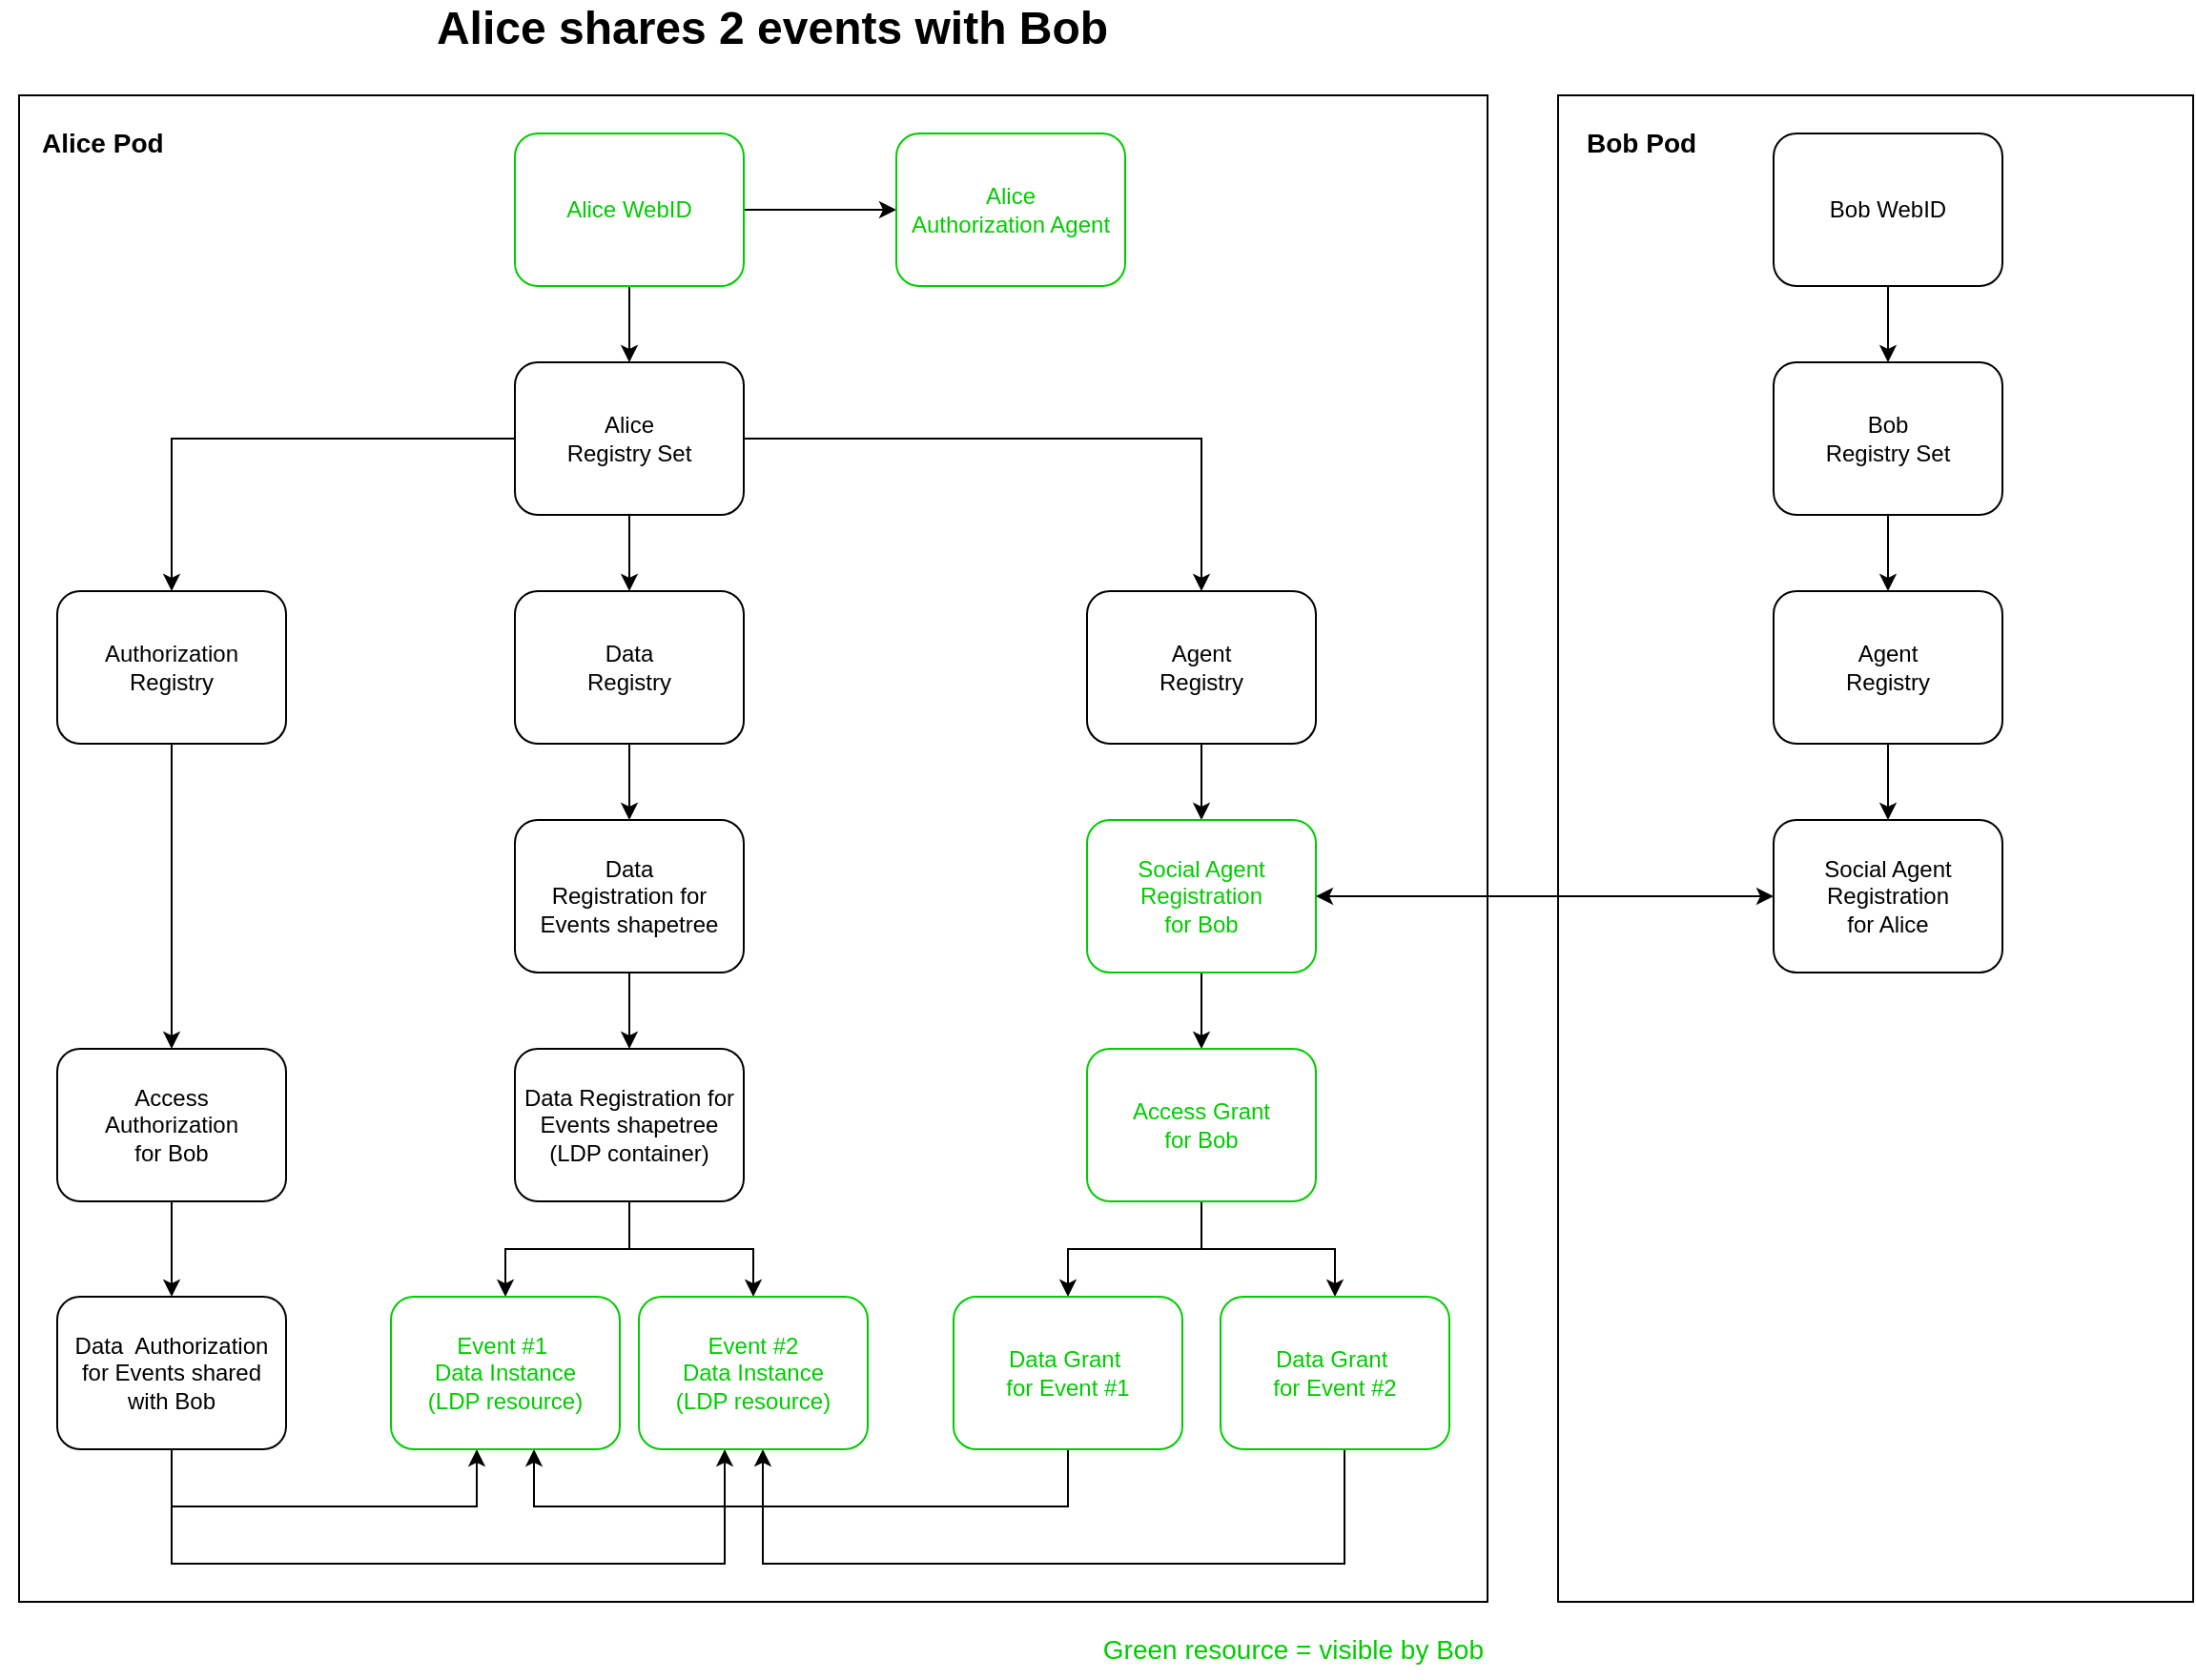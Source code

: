 <mxfile version="24.9.3">
  <diagram id="C5RBs43oDa-KdzZeNtuy" name="Page-1">
    <mxGraphModel dx="2049" dy="990" grid="1" gridSize="10" guides="1" tooltips="1" connect="1" arrows="1" fold="1" page="1" pageScale="1" pageWidth="827" pageHeight="1169" math="0" shadow="0">
      <root>
        <mxCell id="WIyWlLk6GJQsqaUBKTNV-0" />
        <mxCell id="WIyWlLk6GJQsqaUBKTNV-1" parent="WIyWlLk6GJQsqaUBKTNV-0" />
        <mxCell id="qDYdRChtb0Kntr4lQntc-50" value="" style="rounded=0;whiteSpace=wrap;html=1;" vertex="1" parent="WIyWlLk6GJQsqaUBKTNV-1">
          <mxGeometry x="827" y="70" width="333" height="790" as="geometry" />
        </mxCell>
        <mxCell id="qDYdRChtb0Kntr4lQntc-46" value="" style="rounded=0;whiteSpace=wrap;html=1;" vertex="1" parent="WIyWlLk6GJQsqaUBKTNV-1">
          <mxGeometry x="20" y="70" width="770" height="790" as="geometry" />
        </mxCell>
        <mxCell id="qDYdRChtb0Kntr4lQntc-13" style="edgeStyle=orthogonalEdgeStyle;rounded=0;orthogonalLoop=1;jettySize=auto;html=1;" edge="1" parent="WIyWlLk6GJQsqaUBKTNV-1" source="qDYdRChtb0Kntr4lQntc-0" target="qDYdRChtb0Kntr4lQntc-2">
          <mxGeometry relative="1" as="geometry" />
        </mxCell>
        <mxCell id="qDYdRChtb0Kntr4lQntc-37" style="edgeStyle=orthogonalEdgeStyle;rounded=0;orthogonalLoop=1;jettySize=auto;html=1;" edge="1" parent="WIyWlLk6GJQsqaUBKTNV-1" source="qDYdRChtb0Kntr4lQntc-0" target="qDYdRChtb0Kntr4lQntc-1">
          <mxGeometry relative="1" as="geometry" />
        </mxCell>
        <mxCell id="qDYdRChtb0Kntr4lQntc-38" style="edgeStyle=orthogonalEdgeStyle;rounded=0;orthogonalLoop=1;jettySize=auto;html=1;" edge="1" parent="WIyWlLk6GJQsqaUBKTNV-1" source="qDYdRChtb0Kntr4lQntc-0" target="qDYdRChtb0Kntr4lQntc-3">
          <mxGeometry relative="1" as="geometry" />
        </mxCell>
        <mxCell id="qDYdRChtb0Kntr4lQntc-0" value="Alice&lt;br&gt;Registry Set" style="rounded=1;whiteSpace=wrap;html=1;" vertex="1" parent="WIyWlLk6GJQsqaUBKTNV-1">
          <mxGeometry x="280" y="210" width="120" height="80" as="geometry" />
        </mxCell>
        <mxCell id="qDYdRChtb0Kntr4lQntc-18" value="" style="edgeStyle=orthogonalEdgeStyle;rounded=0;orthogonalLoop=1;jettySize=auto;html=1;" edge="1" parent="WIyWlLk6GJQsqaUBKTNV-1" source="qDYdRChtb0Kntr4lQntc-1" target="qDYdRChtb0Kntr4lQntc-6">
          <mxGeometry relative="1" as="geometry" />
        </mxCell>
        <mxCell id="qDYdRChtb0Kntr4lQntc-1" value="Agent&lt;br&gt;Registry" style="rounded=1;whiteSpace=wrap;html=1;fontColor=#000000;" vertex="1" parent="WIyWlLk6GJQsqaUBKTNV-1">
          <mxGeometry x="580" y="330" width="120" height="80" as="geometry" />
        </mxCell>
        <mxCell id="qDYdRChtb0Kntr4lQntc-14" value="" style="edgeStyle=orthogonalEdgeStyle;rounded=0;orthogonalLoop=1;jettySize=auto;html=1;" edge="1" parent="WIyWlLk6GJQsqaUBKTNV-1" source="qDYdRChtb0Kntr4lQntc-2" target="qDYdRChtb0Kntr4lQntc-4">
          <mxGeometry relative="1" as="geometry" />
        </mxCell>
        <mxCell id="qDYdRChtb0Kntr4lQntc-2" value="Data&lt;br&gt;Registry" style="rounded=1;whiteSpace=wrap;html=1;" vertex="1" parent="WIyWlLk6GJQsqaUBKTNV-1">
          <mxGeometry x="280" y="330" width="120" height="80" as="geometry" />
        </mxCell>
        <mxCell id="qDYdRChtb0Kntr4lQntc-32" style="edgeStyle=orthogonalEdgeStyle;rounded=0;orthogonalLoop=1;jettySize=auto;html=1;" edge="1" parent="WIyWlLk6GJQsqaUBKTNV-1" source="qDYdRChtb0Kntr4lQntc-3" target="qDYdRChtb0Kntr4lQntc-21">
          <mxGeometry relative="1" as="geometry" />
        </mxCell>
        <mxCell id="qDYdRChtb0Kntr4lQntc-3" value="Authorization&lt;br&gt;Registry" style="rounded=1;whiteSpace=wrap;html=1;" vertex="1" parent="WIyWlLk6GJQsqaUBKTNV-1">
          <mxGeometry x="40" y="330" width="120" height="80" as="geometry" />
        </mxCell>
        <mxCell id="qDYdRChtb0Kntr4lQntc-15" value="" style="edgeStyle=orthogonalEdgeStyle;rounded=0;orthogonalLoop=1;jettySize=auto;html=1;" edge="1" parent="WIyWlLk6GJQsqaUBKTNV-1" source="qDYdRChtb0Kntr4lQntc-4" target="qDYdRChtb0Kntr4lQntc-5">
          <mxGeometry relative="1" as="geometry" />
        </mxCell>
        <mxCell id="qDYdRChtb0Kntr4lQntc-4" value="Data&lt;br&gt;Registration for Events shapetree" style="rounded=1;whiteSpace=wrap;html=1;" vertex="1" parent="WIyWlLk6GJQsqaUBKTNV-1">
          <mxGeometry x="280" y="450" width="120" height="80" as="geometry" />
        </mxCell>
        <mxCell id="qDYdRChtb0Kntr4lQntc-26" style="edgeStyle=orthogonalEdgeStyle;rounded=0;orthogonalLoop=1;jettySize=auto;html=1;" edge="1" parent="WIyWlLk6GJQsqaUBKTNV-1" source="qDYdRChtb0Kntr4lQntc-5" target="qDYdRChtb0Kntr4lQntc-25">
          <mxGeometry relative="1" as="geometry" />
        </mxCell>
        <mxCell id="qDYdRChtb0Kntr4lQntc-27" style="edgeStyle=orthogonalEdgeStyle;rounded=0;orthogonalLoop=1;jettySize=auto;html=1;" edge="1" parent="WIyWlLk6GJQsqaUBKTNV-1" source="qDYdRChtb0Kntr4lQntc-5" target="qDYdRChtb0Kntr4lQntc-24">
          <mxGeometry relative="1" as="geometry" />
        </mxCell>
        <mxCell id="qDYdRChtb0Kntr4lQntc-5" value="Data Registration for Events shapetree&lt;br&gt;(LDP container)" style="rounded=1;whiteSpace=wrap;html=1;" vertex="1" parent="WIyWlLk6GJQsqaUBKTNV-1">
          <mxGeometry x="280" y="570" width="120" height="80" as="geometry" />
        </mxCell>
        <mxCell id="qDYdRChtb0Kntr4lQntc-19" value="" style="edgeStyle=orthogonalEdgeStyle;rounded=0;orthogonalLoop=1;jettySize=auto;html=1;" edge="1" parent="WIyWlLk6GJQsqaUBKTNV-1" source="qDYdRChtb0Kntr4lQntc-6" target="qDYdRChtb0Kntr4lQntc-7">
          <mxGeometry relative="1" as="geometry" />
        </mxCell>
        <mxCell id="qDYdRChtb0Kntr4lQntc-6" value="Social Agent Registration&lt;br&gt;for Bob" style="rounded=1;whiteSpace=wrap;html=1;strokeColor=#00CC00;fontColor=#00CC00;" vertex="1" parent="WIyWlLk6GJQsqaUBKTNV-1">
          <mxGeometry x="580" y="450" width="120" height="80" as="geometry" />
        </mxCell>
        <mxCell id="qDYdRChtb0Kntr4lQntc-10" style="edgeStyle=orthogonalEdgeStyle;rounded=0;orthogonalLoop=1;jettySize=auto;html=1;" edge="1" parent="WIyWlLk6GJQsqaUBKTNV-1" source="qDYdRChtb0Kntr4lQntc-7" target="qDYdRChtb0Kntr4lQntc-8">
          <mxGeometry relative="1" as="geometry" />
        </mxCell>
        <mxCell id="qDYdRChtb0Kntr4lQntc-20" style="edgeStyle=orthogonalEdgeStyle;rounded=0;orthogonalLoop=1;jettySize=auto;html=1;" edge="1" parent="WIyWlLk6GJQsqaUBKTNV-1" source="qDYdRChtb0Kntr4lQntc-7" target="qDYdRChtb0Kntr4lQntc-9">
          <mxGeometry relative="1" as="geometry" />
        </mxCell>
        <mxCell id="qDYdRChtb0Kntr4lQntc-7" value="Access Grant&lt;br&gt;for Bob" style="rounded=1;whiteSpace=wrap;html=1;strokeColor=#00CC00;fontColor=#00CC00;" vertex="1" parent="WIyWlLk6GJQsqaUBKTNV-1">
          <mxGeometry x="580" y="570" width="120" height="80" as="geometry" />
        </mxCell>
        <mxCell id="qDYdRChtb0Kntr4lQntc-33" style="edgeStyle=orthogonalEdgeStyle;rounded=0;orthogonalLoop=1;jettySize=auto;html=1;" edge="1" parent="WIyWlLk6GJQsqaUBKTNV-1" source="qDYdRChtb0Kntr4lQntc-8" target="qDYdRChtb0Kntr4lQntc-24">
          <mxGeometry relative="1" as="geometry">
            <Array as="points">
              <mxPoint x="570" y="810" />
              <mxPoint x="290" y="810" />
            </Array>
          </mxGeometry>
        </mxCell>
        <mxCell id="qDYdRChtb0Kntr4lQntc-8" value="Data Grant&amp;nbsp;&lt;br&gt;for Event #1" style="rounded=1;whiteSpace=wrap;html=1;strokeColor=#00CC00;fontColor=#00CC00;" vertex="1" parent="WIyWlLk6GJQsqaUBKTNV-1">
          <mxGeometry x="510" y="700" width="120" height="80" as="geometry" />
        </mxCell>
        <mxCell id="qDYdRChtb0Kntr4lQntc-34" style="edgeStyle=orthogonalEdgeStyle;rounded=0;orthogonalLoop=1;jettySize=auto;html=1;" edge="1" parent="WIyWlLk6GJQsqaUBKTNV-1">
          <mxGeometry relative="1" as="geometry">
            <mxPoint x="715" y="780" as="sourcePoint" />
            <mxPoint x="410" y="780" as="targetPoint" />
            <Array as="points">
              <mxPoint x="715" y="840" />
              <mxPoint x="410" y="840" />
            </Array>
          </mxGeometry>
        </mxCell>
        <mxCell id="qDYdRChtb0Kntr4lQntc-9" value="Data Grant&amp;nbsp;&lt;br&gt;for Event #2" style="rounded=1;whiteSpace=wrap;html=1;strokeColor=#00CC00;fontColor=#00CC00;" vertex="1" parent="WIyWlLk6GJQsqaUBKTNV-1">
          <mxGeometry x="650" y="700" width="120" height="80" as="geometry" />
        </mxCell>
        <mxCell id="qDYdRChtb0Kntr4lQntc-31" style="edgeStyle=orthogonalEdgeStyle;rounded=0;orthogonalLoop=1;jettySize=auto;html=1;" edge="1" parent="WIyWlLk6GJQsqaUBKTNV-1" source="qDYdRChtb0Kntr4lQntc-21" target="qDYdRChtb0Kntr4lQntc-22">
          <mxGeometry relative="1" as="geometry" />
        </mxCell>
        <mxCell id="qDYdRChtb0Kntr4lQntc-21" value="Access&lt;br&gt;Authorization&lt;br&gt;for Bob" style="rounded=1;whiteSpace=wrap;html=1;" vertex="1" parent="WIyWlLk6GJQsqaUBKTNV-1">
          <mxGeometry x="40" y="570" width="120" height="80" as="geometry" />
        </mxCell>
        <mxCell id="qDYdRChtb0Kntr4lQntc-35" style="edgeStyle=orthogonalEdgeStyle;rounded=0;orthogonalLoop=1;jettySize=auto;html=1;" edge="1" parent="WIyWlLk6GJQsqaUBKTNV-1" source="qDYdRChtb0Kntr4lQntc-22" target="qDYdRChtb0Kntr4lQntc-24">
          <mxGeometry relative="1" as="geometry">
            <Array as="points">
              <mxPoint x="100" y="810" />
              <mxPoint x="260" y="810" />
            </Array>
          </mxGeometry>
        </mxCell>
        <mxCell id="qDYdRChtb0Kntr4lQntc-36" style="edgeStyle=orthogonalEdgeStyle;rounded=0;orthogonalLoop=1;jettySize=auto;html=1;" edge="1" parent="WIyWlLk6GJQsqaUBKTNV-1" source="qDYdRChtb0Kntr4lQntc-22" target="qDYdRChtb0Kntr4lQntc-25">
          <mxGeometry relative="1" as="geometry">
            <Array as="points">
              <mxPoint x="100" y="840" />
              <mxPoint x="390" y="840" />
            </Array>
          </mxGeometry>
        </mxCell>
        <mxCell id="qDYdRChtb0Kntr4lQntc-22" value="Data&amp;nbsp; Authorization for Events shared with Bob" style="rounded=1;whiteSpace=wrap;html=1;" vertex="1" parent="WIyWlLk6GJQsqaUBKTNV-1">
          <mxGeometry x="40" y="700" width="120" height="80" as="geometry" />
        </mxCell>
        <mxCell id="qDYdRChtb0Kntr4lQntc-24" value="Event #1&amp;nbsp;&lt;br&gt;Data Instance&lt;br&gt;(LDP resource)" style="rounded=1;whiteSpace=wrap;html=1;strokeColor=#00CC00;fontColor=#00CC00;" vertex="1" parent="WIyWlLk6GJQsqaUBKTNV-1">
          <mxGeometry x="215" y="700" width="120" height="80" as="geometry" />
        </mxCell>
        <mxCell id="qDYdRChtb0Kntr4lQntc-25" value="Event #2&lt;br&gt;Data Instance&lt;br&gt;(LDP resource)" style="rounded=1;whiteSpace=wrap;html=1;strokeColor=#00CC00;fontColor=#00CC00;" vertex="1" parent="WIyWlLk6GJQsqaUBKTNV-1">
          <mxGeometry x="345" y="700" width="120" height="80" as="geometry" />
        </mxCell>
        <mxCell id="qDYdRChtb0Kntr4lQntc-39" value="Alice shares 2 events with Bob" style="text;html=1;align=center;verticalAlign=middle;whiteSpace=wrap;rounded=0;fontSize=24;fontStyle=1" vertex="1" parent="WIyWlLk6GJQsqaUBKTNV-1">
          <mxGeometry x="10" y="20" width="810" height="30" as="geometry" />
        </mxCell>
        <mxCell id="qDYdRChtb0Kntr4lQntc-41" value="" style="edgeStyle=orthogonalEdgeStyle;rounded=0;orthogonalLoop=1;jettySize=auto;html=1;" edge="1" parent="WIyWlLk6GJQsqaUBKTNV-1" source="qDYdRChtb0Kntr4lQntc-40" target="qDYdRChtb0Kntr4lQntc-0">
          <mxGeometry relative="1" as="geometry" />
        </mxCell>
        <mxCell id="qDYdRChtb0Kntr4lQntc-43" style="edgeStyle=orthogonalEdgeStyle;rounded=0;orthogonalLoop=1;jettySize=auto;html=1;" edge="1" parent="WIyWlLk6GJQsqaUBKTNV-1" source="qDYdRChtb0Kntr4lQntc-40" target="qDYdRChtb0Kntr4lQntc-42">
          <mxGeometry relative="1" as="geometry" />
        </mxCell>
        <mxCell id="qDYdRChtb0Kntr4lQntc-40" value="Alice WebID" style="rounded=1;whiteSpace=wrap;html=1;strokeColor=#00CC00;fontColor=#00CC00;" vertex="1" parent="WIyWlLk6GJQsqaUBKTNV-1">
          <mxGeometry x="280" y="90" width="120" height="80" as="geometry" />
        </mxCell>
        <mxCell id="qDYdRChtb0Kntr4lQntc-42" value="Alice &lt;br&gt;Authorization Agent" style="rounded=1;whiteSpace=wrap;html=1;strokeColor=#00CC00;fontColor=#00CC00;" vertex="1" parent="WIyWlLk6GJQsqaUBKTNV-1">
          <mxGeometry x="480" y="90" width="120" height="80" as="geometry" />
        </mxCell>
        <mxCell id="qDYdRChtb0Kntr4lQntc-47" value="Alice Pod" style="text;html=1;align=left;verticalAlign=middle;whiteSpace=wrap;rounded=0;fontStyle=1;fontSize=14;" vertex="1" parent="WIyWlLk6GJQsqaUBKTNV-1">
          <mxGeometry x="30" y="80" width="90" height="30" as="geometry" />
        </mxCell>
        <mxCell id="qDYdRChtb0Kntr4lQntc-48" value="Green resource = visible by Bob" style="text;html=1;align=right;verticalAlign=middle;whiteSpace=wrap;rounded=0;fontColor=#00CC00;fontSize=14;" vertex="1" parent="WIyWlLk6GJQsqaUBKTNV-1">
          <mxGeometry x="530" y="870" width="260" height="30" as="geometry" />
        </mxCell>
        <mxCell id="qDYdRChtb0Kntr4lQntc-49" value="Social Agent Registration&lt;br&gt;for Alice" style="rounded=1;whiteSpace=wrap;html=1;" vertex="1" parent="WIyWlLk6GJQsqaUBKTNV-1">
          <mxGeometry x="940" y="450" width="120" height="80" as="geometry" />
        </mxCell>
        <mxCell id="qDYdRChtb0Kntr4lQntc-56" value="" style="edgeStyle=orthogonalEdgeStyle;rounded=0;orthogonalLoop=1;jettySize=auto;html=1;" edge="1" parent="WIyWlLk6GJQsqaUBKTNV-1" source="qDYdRChtb0Kntr4lQntc-51" target="qDYdRChtb0Kntr4lQntc-49">
          <mxGeometry relative="1" as="geometry" />
        </mxCell>
        <mxCell id="qDYdRChtb0Kntr4lQntc-51" value="Agent&lt;br&gt;Registry" style="rounded=1;whiteSpace=wrap;html=1;" vertex="1" parent="WIyWlLk6GJQsqaUBKTNV-1">
          <mxGeometry x="940" y="330" width="120" height="80" as="geometry" />
        </mxCell>
        <mxCell id="qDYdRChtb0Kntr4lQntc-55" value="" style="edgeStyle=orthogonalEdgeStyle;rounded=0;orthogonalLoop=1;jettySize=auto;html=1;" edge="1" parent="WIyWlLk6GJQsqaUBKTNV-1" source="qDYdRChtb0Kntr4lQntc-52" target="qDYdRChtb0Kntr4lQntc-51">
          <mxGeometry relative="1" as="geometry" />
        </mxCell>
        <mxCell id="qDYdRChtb0Kntr4lQntc-52" value="Bob&lt;br&gt;Registry Set" style="rounded=1;whiteSpace=wrap;html=1;" vertex="1" parent="WIyWlLk6GJQsqaUBKTNV-1">
          <mxGeometry x="940" y="210" width="120" height="80" as="geometry" />
        </mxCell>
        <mxCell id="qDYdRChtb0Kntr4lQntc-54" value="" style="edgeStyle=orthogonalEdgeStyle;rounded=0;orthogonalLoop=1;jettySize=auto;html=1;" edge="1" parent="WIyWlLk6GJQsqaUBKTNV-1" source="qDYdRChtb0Kntr4lQntc-53" target="qDYdRChtb0Kntr4lQntc-52">
          <mxGeometry relative="1" as="geometry" />
        </mxCell>
        <mxCell id="qDYdRChtb0Kntr4lQntc-53" value="Bob WebID" style="rounded=1;whiteSpace=wrap;html=1;" vertex="1" parent="WIyWlLk6GJQsqaUBKTNV-1">
          <mxGeometry x="940" y="90" width="120" height="80" as="geometry" />
        </mxCell>
        <mxCell id="qDYdRChtb0Kntr4lQntc-58" value="Bob Pod" style="text;html=1;align=left;verticalAlign=middle;whiteSpace=wrap;rounded=0;fontStyle=1;fontSize=14;" vertex="1" parent="WIyWlLk6GJQsqaUBKTNV-1">
          <mxGeometry x="840" y="80" width="90" height="30" as="geometry" />
        </mxCell>
        <mxCell id="qDYdRChtb0Kntr4lQntc-59" value="" style="endArrow=classic;startArrow=classic;html=1;rounded=0;exitX=1;exitY=0.5;exitDx=0;exitDy=0;" edge="1" parent="WIyWlLk6GJQsqaUBKTNV-1" source="qDYdRChtb0Kntr4lQntc-6" target="qDYdRChtb0Kntr4lQntc-49">
          <mxGeometry width="50" height="50" relative="1" as="geometry">
            <mxPoint x="730" y="530" as="sourcePoint" />
            <mxPoint x="780" y="480" as="targetPoint" />
          </mxGeometry>
        </mxCell>
      </root>
    </mxGraphModel>
  </diagram>
</mxfile>
